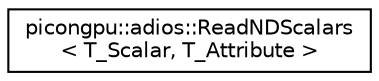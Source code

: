 digraph "Graphical Class Hierarchy"
{
 // LATEX_PDF_SIZE
  edge [fontname="Helvetica",fontsize="10",labelfontname="Helvetica",labelfontsize="10"];
  node [fontname="Helvetica",fontsize="10",shape=record];
  rankdir="LR";
  Node0 [label="picongpu::adios::ReadNDScalars\l\< T_Scalar, T_Attribute \>",height=0.2,width=0.4,color="black", fillcolor="white", style="filled",URL="$structpicongpu_1_1adios_1_1_read_n_d_scalars.html",tooltip="Functor for reading ND scalar fields with N=simDim In the current implementation each process (of the..."];
}
